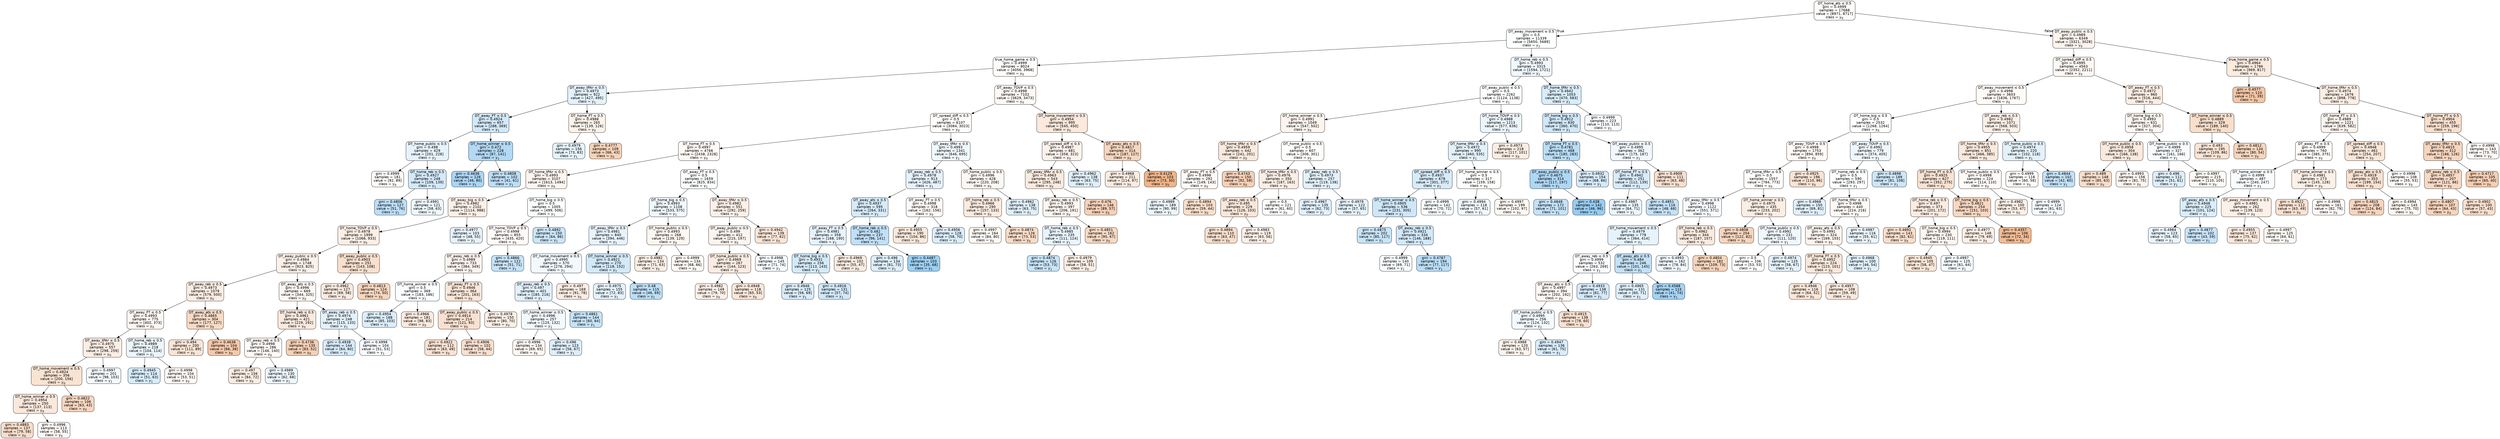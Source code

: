 digraph Tree {
node [shape=box, style="filled, rounded", color="black", fontname=helvetica] ;
edge [fontname=helvetica] ;
0 [label=<DT_home_ats &le; 0.5<br/>gini = 0.4999<br/>samples = 17688<br/>value = [8971, 8717]<br/>class = y<SUB>0</SUB>>, fillcolor="#e5813907"] ;
1 [label=<DT_away_movement &le; 0.5<br/>gini = 0.5<br/>samples = 11339<br/>value = [5650, 5689]<br/>class = y<SUB>1</SUB>>, fillcolor="#399de502"] ;
0 -> 1 [labeldistance=2.5, labelangle=45, headlabel="True"] ;
2 [label=<true_home_game &le; 0.5<br/>gini = 0.4999<br/>samples = 8024<br/>value = [4056, 3968]<br/>class = y<SUB>0</SUB>>, fillcolor="#e5813906"] ;
1 -> 2 ;
3 [label=<DT_away_tPAr &le; 0.5<br/>gini = 0.4973<br/>samples = 922<br/>value = [427, 495]<br/>class = y<SUB>1</SUB>>, fillcolor="#399de523"] ;
2 -> 3 ;
4 [label=<DT_away_FT &le; 0.5<br/>gini = 0.4924<br/>samples = 657<br/>value = [288, 369]<br/>class = y<SUB>1</SUB>>, fillcolor="#399de538"] ;
3 -> 4 ;
5 [label=<DT_home_public &le; 0.5<br/>gini = 0.498<br/>samples = 429<br/>value = [201, 228]<br/>class = y<SUB>1</SUB>>, fillcolor="#399de51e"] ;
4 -> 5 ;
6 [label=<gini = 0.4999<br/>samples = 181<br/>value = [92, 89]<br/>class = y<SUB>0</SUB>>, fillcolor="#e5813908"] ;
5 -> 6 ;
7 [label=<DT_home_reb &le; 0.5<br/>gini = 0.4927<br/>samples = 248<br/>value = [109, 139]<br/>class = y<SUB>1</SUB>>, fillcolor="#399de537"] ;
5 -> 7 ;
8 [label=<gini = 0.4806<br/>samples = 127<br/>value = [51, 76]<br/>class = y<SUB>1</SUB>>, fillcolor="#399de554"] ;
7 -> 8 ;
9 [label=<gini = 0.4991<br/>samples = 121<br/>value = [58, 63]<br/>class = y<SUB>1</SUB>>, fillcolor="#399de514"] ;
7 -> 9 ;
10 [label=<DT_home_winner &le; 0.5<br/>gini = 0.472<br/>samples = 228<br/>value = [87, 141]<br/>class = y<SUB>1</SUB>>, fillcolor="#399de562"] ;
4 -> 10 ;
11 [label=<gini = 0.4636<br/>samples = 126<br/>value = [46, 80]<br/>class = y<SUB>1</SUB>>, fillcolor="#399de56c"] ;
10 -> 11 ;
12 [label=<gini = 0.4808<br/>samples = 102<br/>value = [41, 61]<br/>class = y<SUB>1</SUB>>, fillcolor="#399de554"] ;
10 -> 12 ;
13 [label=<DT_home_FT &le; 0.5<br/>gini = 0.4988<br/>samples = 265<br/>value = [139, 126]<br/>class = y<SUB>0</SUB>>, fillcolor="#e5813918"] ;
3 -> 13 ;
14 [label=<gini = 0.4979<br/>samples = 156<br/>value = [73, 83]<br/>class = y<SUB>1</SUB>>, fillcolor="#399de51f"] ;
13 -> 14 ;
15 [label=<gini = 0.4777<br/>samples = 109<br/>value = [66, 43]<br/>class = y<SUB>0</SUB>>, fillcolor="#e5813959"] ;
13 -> 15 ;
16 [label=<DT_away_TOVP &le; 0.5<br/>gini = 0.4998<br/>samples = 7102<br/>value = [3629, 3473]<br/>class = y<SUB>0</SUB>>, fillcolor="#e581390b"] ;
2 -> 16 ;
17 [label=<DT_spread_diff &le; 0.5<br/>gini = 0.5<br/>samples = 6107<br/>value = [3084, 3023]<br/>class = y<SUB>0</SUB>>, fillcolor="#e5813905"] ;
16 -> 17 ;
18 [label=<DT_home_FT &le; 0.5<br/>gini = 0.4997<br/>samples = 4766<br/>value = [2438, 2328]<br/>class = y<SUB>0</SUB>>, fillcolor="#e581390c"] ;
17 -> 18 ;
19 [label=<DT_home_tPAr &le; 0.5<br/>gini = 0.4993<br/>samples = 3107<br/>value = [1613, 1494]<br/>class = y<SUB>0</SUB>>, fillcolor="#e5813913"] ;
18 -> 19 ;
20 [label=<DT_away_big &le; 0.5<br/>gini = 0.4982<br/>samples = 2102<br/>value = [1114, 988]<br/>class = y<SUB>0</SUB>>, fillcolor="#e581391d"] ;
19 -> 20 ;
21 [label=<DT_home_TOVP &le; 0.5<br/>gini = 0.4978<br/>samples = 1999<br/>value = [1066, 933]<br/>class = y<SUB>0</SUB>>, fillcolor="#e5813920"] ;
20 -> 21 ;
22 [label=<DT_away_public &le; 0.5<br/>gini = 0.4984<br/>samples = 1748<br/>value = [923, 825]<br/>class = y<SUB>0</SUB>>, fillcolor="#e581391b"] ;
21 -> 22 ;
23 [label=<DT_away_reb &le; 0.5<br/>gini = 0.4973<br/>samples = 1079<br/>value = [579, 500]<br/>class = y<SUB>0</SUB>>, fillcolor="#e5813923"] ;
22 -> 23 ;
24 [label=<DT_away_FT &le; 0.5<br/>gini = 0.4993<br/>samples = 775<br/>value = [402, 373]<br/>class = y<SUB>0</SUB>>, fillcolor="#e5813912"] ;
23 -> 24 ;
25 [label=<DT_away_tPAr &le; 0.5<br/>gini = 0.4975<br/>samples = 557<br/>value = [298, 259]<br/>class = y<SUB>0</SUB>>, fillcolor="#e5813921"] ;
24 -> 25 ;
26 [label=<DT_home_movement &le; 0.5<br/>gini = 0.4924<br/>samples = 356<br/>value = [200, 156]<br/>class = y<SUB>0</SUB>>, fillcolor="#e5813938"] ;
25 -> 26 ;
27 [label=<DT_home_winner &le; 0.5<br/>gini = 0.4954<br/>samples = 250<br/>value = [137, 113]<br/>class = y<SUB>0</SUB>>, fillcolor="#e581392d"] ;
26 -> 27 ;
28 [label=<gini = 0.4883<br/>samples = 137<br/>value = [79, 58]<br/>class = y<SUB>0</SUB>>, fillcolor="#e5813944"] ;
27 -> 28 ;
29 [label=<gini = 0.4996<br/>samples = 113<br/>value = [58, 55]<br/>class = y<SUB>0</SUB>>, fillcolor="#e581390d"] ;
27 -> 29 ;
30 [label=<gini = 0.4822<br/>samples = 106<br/>value = [63, 43]<br/>class = y<SUB>0</SUB>>, fillcolor="#e5813951"] ;
26 -> 30 ;
31 [label=<gini = 0.4997<br/>samples = 201<br/>value = [98, 103]<br/>class = y<SUB>1</SUB>>, fillcolor="#399de50c"] ;
25 -> 31 ;
32 [label=<DT_home_reb &le; 0.5<br/>gini = 0.4989<br/>samples = 218<br/>value = [104, 114]<br/>class = y<SUB>1</SUB>>, fillcolor="#399de516"] ;
24 -> 32 ;
33 [label=<gini = 0.4945<br/>samples = 114<br/>value = [51, 63]<br/>class = y<SUB>1</SUB>>, fillcolor="#399de531"] ;
32 -> 33 ;
34 [label=<gini = 0.4998<br/>samples = 104<br/>value = [53, 51]<br/>class = y<SUB>0</SUB>>, fillcolor="#e581390a"] ;
32 -> 34 ;
35 [label=<DT_away_ats &le; 0.5<br/>gini = 0.4865<br/>samples = 304<br/>value = [177, 127]<br/>class = y<SUB>0</SUB>>, fillcolor="#e5813948"] ;
23 -> 35 ;
36 [label=<gini = 0.494<br/>samples = 200<br/>value = [111, 89]<br/>class = y<SUB>0</SUB>>, fillcolor="#e5813933"] ;
35 -> 36 ;
37 [label=<gini = 0.4638<br/>samples = 104<br/>value = [66, 38]<br/>class = y<SUB>0</SUB>>, fillcolor="#e581396c"] ;
35 -> 37 ;
38 [label=<DT_away_ats &le; 0.5<br/>gini = 0.4996<br/>samples = 669<br/>value = [344, 325]<br/>class = y<SUB>0</SUB>>, fillcolor="#e581390e"] ;
22 -> 38 ;
39 [label=<DT_home_reb &le; 0.5<br/>gini = 0.4961<br/>samples = 421<br/>value = [229, 192]<br/>class = y<SUB>0</SUB>>, fillcolor="#e5813929"] ;
38 -> 39 ;
40 [label=<DT_away_reb &le; 0.5<br/>gini = 0.4998<br/>samples = 286<br/>value = [146, 140]<br/>class = y<SUB>0</SUB>>, fillcolor="#e581390a"] ;
39 -> 40 ;
41 [label=<gini = 0.497<br/>samples = 156<br/>value = [84, 72]<br/>class = y<SUB>0</SUB>>, fillcolor="#e5813924"] ;
40 -> 41 ;
42 [label=<gini = 0.4989<br/>samples = 130<br/>value = [62, 68]<br/>class = y<SUB>1</SUB>>, fillcolor="#399de517"] ;
40 -> 42 ;
43 [label=<gini = 0.4736<br/>samples = 135<br/>value = [83, 52]<br/>class = y<SUB>0</SUB>>, fillcolor="#e581395f"] ;
39 -> 43 ;
44 [label=<DT_away_reb &le; 0.5<br/>gini = 0.4974<br/>samples = 248<br/>value = [115, 133]<br/>class = y<SUB>1</SUB>>, fillcolor="#399de523"] ;
38 -> 44 ;
45 [label=<gini = 0.4938<br/>samples = 144<br/>value = [64, 80]<br/>class = y<SUB>1</SUB>>, fillcolor="#399de533"] ;
44 -> 45 ;
46 [label=<gini = 0.4998<br/>samples = 104<br/>value = [51, 53]<br/>class = y<SUB>1</SUB>>, fillcolor="#399de50a"] ;
44 -> 46 ;
47 [label=<DT_away_public &le; 0.5<br/>gini = 0.4903<br/>samples = 251<br/>value = [143, 108]<br/>class = y<SUB>0</SUB>>, fillcolor="#e581393e"] ;
21 -> 47 ;
48 [label=<gini = 0.4962<br/>samples = 127<br/>value = [69, 58]<br/>class = y<SUB>0</SUB>>, fillcolor="#e5813929"] ;
47 -> 48 ;
49 [label=<gini = 0.4813<br/>samples = 124<br/>value = [74, 50]<br/>class = y<SUB>0</SUB>>, fillcolor="#e5813953"] ;
47 -> 49 ;
50 [label=<gini = 0.4977<br/>samples = 103<br/>value = [48, 55]<br/>class = y<SUB>1</SUB>>, fillcolor="#399de520"] ;
20 -> 50 ;
51 [label=<DT_home_big &le; 0.5<br/>gini = 0.5<br/>samples = 1005<br/>value = [499, 506]<br/>class = y<SUB>1</SUB>>, fillcolor="#399de504"] ;
19 -> 51 ;
52 [label=<DT_home_TOVP &le; 0.5<br/>gini = 0.4998<br/>samples = 855<br/>value = [435, 420]<br/>class = y<SUB>0</SUB>>, fillcolor="#e5813909"] ;
51 -> 52 ;
53 [label=<DT_away_reb &le; 0.5<br/>gini = 0.4989<br/>samples = 733<br/>value = [384, 349]<br/>class = y<SUB>0</SUB>>, fillcolor="#e5813917"] ;
52 -> 53 ;
54 [label=<DT_home_winner &le; 0.5<br/>gini = 0.5<br/>samples = 369<br/>value = [183, 186]<br/>class = y<SUB>1</SUB>>, fillcolor="#399de504"] ;
53 -> 54 ;
55 [label=<gini = 0.4954<br/>samples = 188<br/>value = [85, 103]<br/>class = y<SUB>1</SUB>>, fillcolor="#399de52d"] ;
54 -> 55 ;
56 [label=<gini = 0.4966<br/>samples = 181<br/>value = [98, 83]<br/>class = y<SUB>0</SUB>>, fillcolor="#e5813927"] ;
54 -> 56 ;
57 [label=<DT_away_FT &le; 0.5<br/>gini = 0.4946<br/>samples = 364<br/>value = [201, 163]<br/>class = y<SUB>0</SUB>>, fillcolor="#e5813930"] ;
53 -> 57 ;
58 [label=<DT_away_public &le; 0.5<br/>gini = 0.4914<br/>samples = 214<br/>value = [121, 93]<br/>class = y<SUB>0</SUB>>, fillcolor="#e581393b"] ;
57 -> 58 ;
59 [label=<gini = 0.4922<br/>samples = 112<br/>value = [63, 49]<br/>class = y<SUB>0</SUB>>, fillcolor="#e5813939"] ;
58 -> 59 ;
60 [label=<gini = 0.4906<br/>samples = 102<br/>value = [58, 44]<br/>class = y<SUB>0</SUB>>, fillcolor="#e581393e"] ;
58 -> 60 ;
61 [label=<gini = 0.4978<br/>samples = 150<br/>value = [80, 70]<br/>class = y<SUB>0</SUB>>, fillcolor="#e5813920"] ;
57 -> 61 ;
62 [label=<gini = 0.4866<br/>samples = 122<br/>value = [51, 71]<br/>class = y<SUB>1</SUB>>, fillcolor="#399de548"] ;
52 -> 62 ;
63 [label=<gini = 0.4892<br/>samples = 150<br/>value = [64, 86]<br/>class = y<SUB>1</SUB>>, fillcolor="#399de541"] ;
51 -> 63 ;
64 [label=<DT_away_FT &le; 0.5<br/>gini = 0.5<br/>samples = 1659<br/>value = [825, 834]<br/>class = y<SUB>1</SUB>>, fillcolor="#399de503"] ;
18 -> 64 ;
65 [label=<DT_home_big &le; 0.5<br/>gini = 0.4993<br/>samples = 1108<br/>value = [533, 575]<br/>class = y<SUB>1</SUB>>, fillcolor="#399de513"] ;
64 -> 65 ;
66 [label=<DT_away_tPAr &le; 0.5<br/>gini = 0.4981<br/>samples = 840<br/>value = [394, 446]<br/>class = y<SUB>1</SUB>>, fillcolor="#399de51e"] ;
65 -> 66 ;
67 [label=<DT_home_movement &le; 0.5<br/>gini = 0.4995<br/>samples = 570<br/>value = [276, 294]<br/>class = y<SUB>1</SUB>>, fillcolor="#399de510"] ;
66 -> 67 ;
68 [label=<DT_away_reb &le; 0.5<br/>gini = 0.497<br/>samples = 401<br/>value = [185, 216]<br/>class = y<SUB>1</SUB>>, fillcolor="#399de525"] ;
67 -> 68 ;
69 [label=<DT_home_winner &le; 0.5<br/>gini = 0.4996<br/>samples = 257<br/>value = [125, 132]<br/>class = y<SUB>1</SUB>>, fillcolor="#399de50e"] ;
68 -> 69 ;
70 [label=<gini = 0.4996<br/>samples = 134<br/>value = [69, 65]<br/>class = y<SUB>0</SUB>>, fillcolor="#e581390f"] ;
69 -> 70 ;
71 [label=<gini = 0.496<br/>samples = 123<br/>value = [56, 67]<br/>class = y<SUB>1</SUB>>, fillcolor="#399de52a"] ;
69 -> 71 ;
72 [label=<gini = 0.4861<br/>samples = 144<br/>value = [60, 84]<br/>class = y<SUB>1</SUB>>, fillcolor="#399de549"] ;
68 -> 72 ;
73 [label=<gini = 0.497<br/>samples = 169<br/>value = [91, 78]<br/>class = y<SUB>0</SUB>>, fillcolor="#e5813924"] ;
67 -> 73 ;
74 [label=<DT_home_winner &le; 0.5<br/>gini = 0.4921<br/>samples = 270<br/>value = [118, 152]<br/>class = y<SUB>1</SUB>>, fillcolor="#399de539"] ;
66 -> 74 ;
75 [label=<gini = 0.4975<br/>samples = 155<br/>value = [72, 83]<br/>class = y<SUB>1</SUB>>, fillcolor="#399de522"] ;
74 -> 75 ;
76 [label=<gini = 0.48<br/>samples = 115<br/>value = [46, 69]<br/>class = y<SUB>1</SUB>>, fillcolor="#399de555"] ;
74 -> 76 ;
77 [label=<DT_home_public &le; 0.5<br/>gini = 0.4993<br/>samples = 268<br/>value = [139, 129]<br/>class = y<SUB>0</SUB>>, fillcolor="#e5813912"] ;
65 -> 77 ;
78 [label=<gini = 0.4982<br/>samples = 134<br/>value = [71, 63]<br/>class = y<SUB>0</SUB>>, fillcolor="#e581391d"] ;
77 -> 78 ;
79 [label=<gini = 0.4999<br/>samples = 134<br/>value = [68, 66]<br/>class = y<SUB>0</SUB>>, fillcolor="#e5813908"] ;
77 -> 79 ;
80 [label=<DT_away_tPAr &le; 0.5<br/>gini = 0.4982<br/>samples = 551<br/>value = [292, 259]<br/>class = y<SUB>0</SUB>>, fillcolor="#e581391d"] ;
64 -> 80 ;
81 [label=<DT_away_public &le; 0.5<br/>gini = 0.499<br/>samples = 412<br/>value = [215, 197]<br/>class = y<SUB>0</SUB>>, fillcolor="#e5813915"] ;
80 -> 81 ;
82 [label=<DT_home_public &le; 0.5<br/>gini = 0.4969<br/>samples = 267<br/>value = [144, 123]<br/>class = y<SUB>0</SUB>>, fillcolor="#e5813925"] ;
81 -> 82 ;
83 [label=<gini = 0.4982<br/>samples = 149<br/>value = [79, 70]<br/>class = y<SUB>0</SUB>>, fillcolor="#e581391d"] ;
82 -> 83 ;
84 [label=<gini = 0.4948<br/>samples = 118<br/>value = [65, 53]<br/>class = y<SUB>0</SUB>>, fillcolor="#e581392f"] ;
82 -> 84 ;
85 [label=<gini = 0.4998<br/>samples = 145<br/>value = [71, 74]<br/>class = y<SUB>1</SUB>>, fillcolor="#399de50a"] ;
81 -> 85 ;
86 [label=<gini = 0.4942<br/>samples = 139<br/>value = [77, 62]<br/>class = y<SUB>0</SUB>>, fillcolor="#e5813932"] ;
80 -> 86 ;
87 [label=<DT_away_tPAr &le; 0.5<br/>gini = 0.4993<br/>samples = 1341<br/>value = [646, 695]<br/>class = y<SUB>1</SUB>>, fillcolor="#399de512"] ;
17 -> 87 ;
88 [label=<DT_away_reb &le; 0.5<br/>gini = 0.4978<br/>samples = 913<br/>value = [426, 487]<br/>class = y<SUB>1</SUB>>, fillcolor="#399de520"] ;
87 -> 88 ;
89 [label=<DT_away_ats &le; 0.5<br/>gini = 0.4937<br/>samples = 595<br/>value = [264, 331]<br/>class = y<SUB>1</SUB>>, fillcolor="#399de534"] ;
88 -> 89 ;
90 [label=<DT_away_FT &le; 0.5<br/>gini = 0.4981<br/>samples = 358<br/>value = [168, 190]<br/>class = y<SUB>1</SUB>>, fillcolor="#399de51e"] ;
89 -> 90 ;
91 [label=<DT_home_big &le; 0.5<br/>gini = 0.4931<br/>samples = 256<br/>value = [113, 143]<br/>class = y<SUB>1</SUB>>, fillcolor="#399de535"] ;
90 -> 91 ;
92 [label=<gini = 0.4946<br/>samples = 125<br/>value = [56, 69]<br/>class = y<SUB>1</SUB>>, fillcolor="#399de530"] ;
91 -> 92 ;
93 [label=<gini = 0.4916<br/>samples = 131<br/>value = [57, 74]<br/>class = y<SUB>1</SUB>>, fillcolor="#399de53b"] ;
91 -> 93 ;
94 [label=<gini = 0.4969<br/>samples = 102<br/>value = [55, 47]<br/>class = y<SUB>0</SUB>>, fillcolor="#e5813925"] ;
90 -> 94 ;
95 [label=<DT_home_reb &le; 0.5<br/>gini = 0.482<br/>samples = 237<br/>value = [96, 141]<br/>class = y<SUB>1</SUB>>, fillcolor="#399de551"] ;
89 -> 95 ;
96 [label=<gini = 0.496<br/>samples = 134<br/>value = [61, 73]<br/>class = y<SUB>1</SUB>>, fillcolor="#399de52a"] ;
95 -> 96 ;
97 [label=<gini = 0.4487<br/>samples = 103<br/>value = [35, 68]<br/>class = y<SUB>1</SUB>>, fillcolor="#399de57c"] ;
95 -> 97 ;
98 [label=<DT_away_FT &le; 0.5<br/>gini = 0.4998<br/>samples = 318<br/>value = [162, 156]<br/>class = y<SUB>0</SUB>>, fillcolor="#e5813909"] ;
88 -> 98 ;
99 [label=<gini = 0.4955<br/>samples = 190<br/>value = [104, 86]<br/>class = y<SUB>0</SUB>>, fillcolor="#e581392c"] ;
98 -> 99 ;
100 [label=<gini = 0.4956<br/>samples = 128<br/>value = [58, 70]<br/>class = y<SUB>1</SUB>>, fillcolor="#399de52c"] ;
98 -> 100 ;
101 [label=<DT_home_public &le; 0.5<br/>gini = 0.4996<br/>samples = 428<br/>value = [220, 208]<br/>class = y<SUB>0</SUB>>, fillcolor="#e581390e"] ;
87 -> 101 ;
102 [label=<DT_home_reb &le; 0.5<br/>gini = 0.4966<br/>samples = 290<br/>value = [157, 133]<br/>class = y<SUB>0</SUB>>, fillcolor="#e5813927"] ;
101 -> 102 ;
103 [label=<gini = 0.4997<br/>samples = 164<br/>value = [84, 80]<br/>class = y<SUB>0</SUB>>, fillcolor="#e581390c"] ;
102 -> 103 ;
104 [label=<gini = 0.4874<br/>samples = 126<br/>value = [73, 53]<br/>class = y<SUB>0</SUB>>, fillcolor="#e5813946"] ;
102 -> 104 ;
105 [label=<gini = 0.4962<br/>samples = 138<br/>value = [63, 75]<br/>class = y<SUB>1</SUB>>, fillcolor="#399de529"] ;
101 -> 105 ;
106 [label=<DT_home_movement &le; 0.5<br/>gini = 0.4954<br/>samples = 995<br/>value = [545, 450]<br/>class = y<SUB>0</SUB>>, fillcolor="#e581392c"] ;
16 -> 106 ;
107 [label=<DT_spread_diff &le; 0.5<br/>gini = 0.4987<br/>samples = 681<br/>value = [358, 323]<br/>class = y<SUB>0</SUB>>, fillcolor="#e5813919"] ;
106 -> 107 ;
108 [label=<DT_away_tPAr &le; 0.5<br/>gini = 0.4963<br/>samples = 543<br/>value = [295, 248]<br/>class = y<SUB>0</SUB>>, fillcolor="#e5813929"] ;
107 -> 108 ;
109 [label=<DT_away_reb &le; 0.5<br/>gini = 0.4993<br/>samples = 397<br/>value = [206, 191]<br/>class = y<SUB>0</SUB>>, fillcolor="#e5813913"] ;
108 -> 109 ;
110 [label=<DT_home_reb &le; 0.5<br/>gini = 0.4985<br/>samples = 235<br/>value = [111, 124]<br/>class = y<SUB>1</SUB>>, fillcolor="#399de51b"] ;
109 -> 110 ;
111 [label=<gini = 0.4874<br/>samples = 126<br/>value = [53, 73]<br/>class = y<SUB>1</SUB>>, fillcolor="#399de546"] ;
110 -> 111 ;
112 [label=<gini = 0.4979<br/>samples = 109<br/>value = [58, 51]<br/>class = y<SUB>0</SUB>>, fillcolor="#e581391f"] ;
110 -> 112 ;
113 [label=<gini = 0.4851<br/>samples = 162<br/>value = [95, 67]<br/>class = y<SUB>0</SUB>>, fillcolor="#e581394b"] ;
109 -> 113 ;
114 [label=<gini = 0.476<br/>samples = 146<br/>value = [89, 57]<br/>class = y<SUB>0</SUB>>, fillcolor="#e581395c"] ;
108 -> 114 ;
115 [label=<gini = 0.4962<br/>samples = 138<br/>value = [63, 75]<br/>class = y<SUB>1</SUB>>, fillcolor="#399de529"] ;
107 -> 115 ;
116 [label=<DT_away_ats &le; 0.5<br/>gini = 0.4817<br/>samples = 314<br/>value = [187, 127]<br/>class = y<SUB>0</SUB>>, fillcolor="#e5813952"] ;
106 -> 116 ;
117 [label=<gini = 0.4968<br/>samples = 211<br/>value = [114, 97]<br/>class = y<SUB>0</SUB>>, fillcolor="#e5813926"] ;
116 -> 117 ;
118 [label=<gini = 0.4129<br/>samples = 103<br/>value = [73, 30]<br/>class = y<SUB>0</SUB>>, fillcolor="#e5813996"] ;
116 -> 118 ;
119 [label=<DT_home_reb &le; 0.5<br/>gini = 0.4993<br/>samples = 3315<br/>value = [1594, 1721]<br/>class = y<SUB>1</SUB>>, fillcolor="#399de513"] ;
1 -> 119 ;
120 [label=<DT_away_public &le; 0.5<br/>gini = 0.5<br/>samples = 2262<br/>value = [1124, 1138]<br/>class = y<SUB>1</SUB>>, fillcolor="#399de503"] ;
119 -> 120 ;
121 [label=<DT_home_winner &le; 0.5<br/>gini = 0.4991<br/>samples = 1049<br/>value = [547, 502]<br/>class = y<SUB>0</SUB>>, fillcolor="#e5813915"] ;
120 -> 121 ;
122 [label=<DT_home_tPAr &le; 0.5<br/>gini = 0.4959<br/>samples = 442<br/>value = [241, 201]<br/>class = y<SUB>0</SUB>>, fillcolor="#e581392a"] ;
121 -> 122 ;
123 [label=<DT_away_FT &le; 0.5<br/>gini = 0.4998<br/>samples = 292<br/>value = [149, 143]<br/>class = y<SUB>0</SUB>>, fillcolor="#e581390a"] ;
122 -> 123 ;
124 [label=<gini = 0.4989<br/>samples = 189<br/>value = [90, 99]<br/>class = y<SUB>1</SUB>>, fillcolor="#399de517"] ;
123 -> 124 ;
125 [label=<gini = 0.4894<br/>samples = 103<br/>value = [59, 44]<br/>class = y<SUB>0</SUB>>, fillcolor="#e5813941"] ;
123 -> 125 ;
126 [label=<gini = 0.4743<br/>samples = 150<br/>value = [92, 58]<br/>class = y<SUB>0</SUB>>, fillcolor="#e581395e"] ;
122 -> 126 ;
127 [label=<DT_home_public &le; 0.5<br/>gini = 0.5<br/>samples = 607<br/>value = [306, 301]<br/>class = y<SUB>0</SUB>>, fillcolor="#e5813904"] ;
121 -> 127 ;
128 [label=<DT_home_tPAr &le; 0.5<br/>gini = 0.4976<br/>samples = 350<br/>value = [187, 163]<br/>class = y<SUB>0</SUB>>, fillcolor="#e5813921"] ;
127 -> 128 ;
129 [label=<DT_away_reb &le; 0.5<br/>gini = 0.495<br/>samples = 229<br/>value = [126, 103]<br/>class = y<SUB>0</SUB>>, fillcolor="#e581392f"] ;
128 -> 129 ;
130 [label=<gini = 0.4894<br/>samples = 110<br/>value = [63, 47]<br/>class = y<SUB>0</SUB>>, fillcolor="#e5813941"] ;
129 -> 130 ;
131 [label=<gini = 0.4983<br/>samples = 119<br/>value = [63, 56]<br/>class = y<SUB>0</SUB>>, fillcolor="#e581391c"] ;
129 -> 131 ;
132 [label=<gini = 0.5<br/>samples = 121<br/>value = [61, 60]<br/>class = y<SUB>0</SUB>>, fillcolor="#e5813904"] ;
128 -> 132 ;
133 [label=<DT_away_reb &le; 0.5<br/>gini = 0.4973<br/>samples = 257<br/>value = [119, 138]<br/>class = y<SUB>1</SUB>>, fillcolor="#399de523"] ;
127 -> 133 ;
134 [label=<gini = 0.4967<br/>samples = 135<br/>value = [62, 73]<br/>class = y<SUB>1</SUB>>, fillcolor="#399de526"] ;
133 -> 134 ;
135 [label=<gini = 0.4979<br/>samples = 122<br/>value = [57, 65]<br/>class = y<SUB>1</SUB>>, fillcolor="#399de51f"] ;
133 -> 135 ;
136 [label=<DT_home_TOVP &le; 0.5<br/>gini = 0.4988<br/>samples = 1213<br/>value = [577, 636]<br/>class = y<SUB>1</SUB>>, fillcolor="#399de518"] ;
120 -> 136 ;
137 [label=<DT_home_tPAr &le; 0.5<br/>gini = 0.4972<br/>samples = 995<br/>value = [460, 535]<br/>class = y<SUB>1</SUB>>, fillcolor="#399de524"] ;
136 -> 137 ;
138 [label=<DT_spread_diff &le; 0.5<br/>gini = 0.4937<br/>samples = 678<br/>value = [301, 377]<br/>class = y<SUB>1</SUB>>, fillcolor="#399de533"] ;
137 -> 138 ;
139 [label=<DT_home_winner &le; 0.5<br/>gini = 0.4905<br/>samples = 536<br/>value = [231, 305]<br/>class = y<SUB>1</SUB>>, fillcolor="#399de53e"] ;
138 -> 139 ;
140 [label=<gini = 0.4875<br/>samples = 202<br/>value = [85, 117]<br/>class = y<SUB>1</SUB>>, fillcolor="#399de546"] ;
139 -> 140 ;
141 [label=<DT_away_reb &le; 0.5<br/>gini = 0.4921<br/>samples = 334<br/>value = [146, 188]<br/>class = y<SUB>1</SUB>>, fillcolor="#399de539"] ;
139 -> 141 ;
142 [label=<gini = 0.4999<br/>samples = 140<br/>value = [69, 71]<br/>class = y<SUB>1</SUB>>, fillcolor="#399de507"] ;
141 -> 142 ;
143 [label=<gini = 0.4787<br/>samples = 194<br/>value = [77, 117]<br/>class = y<SUB>1</SUB>>, fillcolor="#399de557"] ;
141 -> 143 ;
144 [label=<gini = 0.4999<br/>samples = 142<br/>value = [70, 72]<br/>class = y<SUB>1</SUB>>, fillcolor="#399de507"] ;
138 -> 144 ;
145 [label=<DT_home_winner &le; 0.5<br/>gini = 0.5<br/>samples = 317<br/>value = [159, 158]<br/>class = y<SUB>0</SUB>>, fillcolor="#e5813902"] ;
137 -> 145 ;
146 [label=<gini = 0.4994<br/>samples = 118<br/>value = [57, 61]<br/>class = y<SUB>1</SUB>>, fillcolor="#399de511"] ;
145 -> 146 ;
147 [label=<gini = 0.4997<br/>samples = 199<br/>value = [102, 97]<br/>class = y<SUB>0</SUB>>, fillcolor="#e581390c"] ;
145 -> 147 ;
148 [label=<gini = 0.4973<br/>samples = 218<br/>value = [117, 101]<br/>class = y<SUB>0</SUB>>, fillcolor="#e5813923"] ;
136 -> 148 ;
149 [label=<DT_home_tPAr &le; 0.5<br/>gini = 0.4942<br/>samples = 1053<br/>value = [470, 583]<br/>class = y<SUB>1</SUB>>, fillcolor="#399de531"] ;
119 -> 149 ;
150 [label=<DT_home_big &le; 0.5<br/>gini = 0.4912<br/>samples = 830<br/>value = [360, 470]<br/>class = y<SUB>1</SUB>>, fillcolor="#399de53c"] ;
149 -> 150 ;
151 [label=<DT_home_FT &le; 0.5<br/>gini = 0.4781<br/>samples = 468<br/>value = [185, 283]<br/>class = y<SUB>1</SUB>>, fillcolor="#399de558"] ;
150 -> 151 ;
152 [label=<DT_away_public &le; 0.5<br/>gini = 0.4675<br/>samples = 314<br/>value = [117, 197]<br/>class = y<SUB>1</SUB>>, fillcolor="#399de568"] ;
151 -> 152 ;
153 [label=<gini = 0.4848<br/>samples = 172<br/>value = [71, 101]<br/>class = y<SUB>1</SUB>>, fillcolor="#399de54c"] ;
152 -> 153 ;
154 [label=<gini = 0.438<br/>samples = 142<br/>value = [46, 96]<br/>class = y<SUB>1</SUB>>, fillcolor="#399de585"] ;
152 -> 154 ;
155 [label=<gini = 0.4932<br/>samples = 154<br/>value = [68, 86]<br/>class = y<SUB>1</SUB>>, fillcolor="#399de535"] ;
151 -> 155 ;
156 [label=<DT_away_public &le; 0.5<br/>gini = 0.4995<br/>samples = 362<br/>value = [175, 187]<br/>class = y<SUB>1</SUB>>, fillcolor="#399de510"] ;
150 -> 156 ;
157 [label=<DT_home_FT &le; 0.5<br/>gini = 0.4942<br/>samples = 251<br/>value = [112, 139]<br/>class = y<SUB>1</SUB>>, fillcolor="#399de532"] ;
156 -> 157 ;
158 [label=<gini = 0.4987<br/>samples = 135<br/>value = [64, 71]<br/>class = y<SUB>1</SUB>>, fillcolor="#399de519"] ;
157 -> 158 ;
159 [label=<gini = 0.4851<br/>samples = 116<br/>value = [48, 68]<br/>class = y<SUB>1</SUB>>, fillcolor="#399de54b"] ;
157 -> 159 ;
160 [label=<gini = 0.4909<br/>samples = 111<br/>value = [63, 48]<br/>class = y<SUB>0</SUB>>, fillcolor="#e581393d"] ;
156 -> 160 ;
161 [label=<gini = 0.4999<br/>samples = 223<br/>value = [110, 113]<br/>class = y<SUB>1</SUB>>, fillcolor="#399de507"] ;
149 -> 161 ;
162 [label=<DT_away_public &le; 0.5<br/>gini = 0.4989<br/>samples = 6349<br/>value = [3321, 3028]<br/>class = y<SUB>0</SUB>>, fillcolor="#e5813916"] ;
0 -> 162 [labeldistance=2.5, labelangle=-45, headlabel="False"] ;
163 [label=<DT_spread_diff &le; 0.5<br/>gini = 0.4995<br/>samples = 4563<br/>value = [2352, 2211]<br/>class = y<SUB>0</SUB>>, fillcolor="#e581390f"] ;
162 -> 163 ;
164 [label=<DT_away_movement &le; 0.5<br/>gini = 0.4998<br/>samples = 3603<br/>value = [1836, 1767]<br/>class = y<SUB>0</SUB>>, fillcolor="#e581390a"] ;
163 -> 164 ;
165 [label=<DT_home_big &le; 0.5<br/>gini = 0.5<br/>samples = 2532<br/>value = [1268, 1264]<br/>class = y<SUB>0</SUB>>, fillcolor="#e5813901"] ;
164 -> 165 ;
166 [label=<DT_away_TOVP &le; 0.5<br/>gini = 0.4998<br/>samples = 1753<br/>value = [894, 859]<br/>class = y<SUB>0</SUB>>, fillcolor="#e581390a"] ;
165 -> 166 ;
167 [label=<DT_home_tPAr &le; 0.5<br/>gini = 0.5<br/>samples = 1557<br/>value = [784, 773]<br/>class = y<SUB>0</SUB>>, fillcolor="#e5813904"] ;
166 -> 167 ;
168 [label=<DT_away_tPAr &le; 0.5<br/>gini = 0.4998<br/>samples = 1122<br/>value = [551, 571]<br/>class = y<SUB>1</SUB>>, fillcolor="#399de509"] ;
167 -> 168 ;
169 [label=<DT_home_movement &le; 0.5<br/>gini = 0.4979<br/>samples = 778<br/>value = [364, 414]<br/>class = y<SUB>1</SUB>>, fillcolor="#399de51f"] ;
168 -> 169 ;
170 [label=<DT_away_reb &le; 0.5<br/>gini = 0.4999<br/>samples = 532<br/>value = [263, 269]<br/>class = y<SUB>1</SUB>>, fillcolor="#399de506"] ;
169 -> 170 ;
171 [label=<DT_away_ats &le; 0.5<br/>gini = 0.4997<br/>samples = 394<br/>value = [202, 192]<br/>class = y<SUB>0</SUB>>, fillcolor="#e581390d"] ;
170 -> 171 ;
172 [label=<DT_home_public &le; 0.5<br/>gini = 0.4995<br/>samples = 256<br/>value = [124, 132]<br/>class = y<SUB>1</SUB>>, fillcolor="#399de50f"] ;
171 -> 172 ;
173 [label=<gini = 0.4988<br/>samples = 120<br/>value = [63, 57]<br/>class = y<SUB>0</SUB>>, fillcolor="#e5813918"] ;
172 -> 173 ;
174 [label=<gini = 0.4947<br/>samples = 136<br/>value = [61, 75]<br/>class = y<SUB>1</SUB>>, fillcolor="#399de530"] ;
172 -> 174 ;
175 [label=<gini = 0.4915<br/>samples = 138<br/>value = [78, 60]<br/>class = y<SUB>0</SUB>>, fillcolor="#e581393b"] ;
171 -> 175 ;
176 [label=<gini = 0.4933<br/>samples = 138<br/>value = [61, 77]<br/>class = y<SUB>1</SUB>>, fillcolor="#399de535"] ;
170 -> 176 ;
177 [label=<DT_away_ats &le; 0.5<br/>gini = 0.484<br/>samples = 246<br/>value = [101, 145]<br/>class = y<SUB>1</SUB>>, fillcolor="#399de54d"] ;
169 -> 177 ;
178 [label=<gini = 0.4965<br/>samples = 131<br/>value = [60, 71]<br/>class = y<SUB>1</SUB>>, fillcolor="#399de528"] ;
177 -> 178 ;
179 [label=<gini = 0.4588<br/>samples = 115<br/>value = [41, 74]<br/>class = y<SUB>1</SUB>>, fillcolor="#399de572"] ;
177 -> 179 ;
180 [label=<DT_home_reb &le; 0.5<br/>gini = 0.4962<br/>samples = 344<br/>value = [187, 157]<br/>class = y<SUB>0</SUB>>, fillcolor="#e5813929"] ;
168 -> 180 ;
181 [label=<gini = 0.4993<br/>samples = 162<br/>value = [78, 84]<br/>class = y<SUB>1</SUB>>, fillcolor="#399de512"] ;
180 -> 181 ;
182 [label=<gini = 0.4804<br/>samples = 182<br/>value = [109, 73]<br/>class = y<SUB>0</SUB>>, fillcolor="#e5813954"] ;
180 -> 182 ;
183 [label=<DT_home_winner &le; 0.5<br/>gini = 0.4975<br/>samples = 435<br/>value = [233, 202]<br/>class = y<SUB>0</SUB>>, fillcolor="#e5813922"] ;
167 -> 183 ;
184 [label=<gini = 0.4808<br/>samples = 204<br/>value = [122, 82]<br/>class = y<SUB>0</SUB>>, fillcolor="#e5813954"] ;
183 -> 184 ;
185 [label=<DT_home_public &le; 0.5<br/>gini = 0.4992<br/>samples = 231<br/>value = [111, 120]<br/>class = y<SUB>1</SUB>>, fillcolor="#399de513"] ;
183 -> 185 ;
186 [label=<gini = 0.5<br/>samples = 106<br/>value = [53, 53]<br/>class = y<SUB>0</SUB>>, fillcolor="#e5813900"] ;
185 -> 186 ;
187 [label=<gini = 0.4974<br/>samples = 125<br/>value = [58, 67]<br/>class = y<SUB>1</SUB>>, fillcolor="#399de522"] ;
185 -> 187 ;
188 [label=<gini = 0.4925<br/>samples = 196<br/>value = [110, 86]<br/>class = y<SUB>0</SUB>>, fillcolor="#e5813938"] ;
166 -> 188 ;
189 [label=<DT_away_TOVP &le; 0.5<br/>gini = 0.4992<br/>samples = 779<br/>value = [374, 405]<br/>class = y<SUB>1</SUB>>, fillcolor="#399de514"] ;
165 -> 189 ;
190 [label=<DT_home_reb &le; 0.5<br/>gini = 0.5<br/>samples = 590<br/>value = [293, 297]<br/>class = y<SUB>1</SUB>>, fillcolor="#399de503"] ;
189 -> 190 ;
191 [label=<gini = 0.4968<br/>samples = 150<br/>value = [69, 81]<br/>class = y<SUB>1</SUB>>, fillcolor="#399de526"] ;
190 -> 191 ;
192 [label=<DT_home_tPAr &le; 0.5<br/>gini = 0.4998<br/>samples = 440<br/>value = [224, 216]<br/>class = y<SUB>0</SUB>>, fillcolor="#e5813909"] ;
190 -> 192 ;
193 [label=<DT_away_ats &le; 0.5<br/>gini = 0.4991<br/>samples = 324<br/>value = [169, 155]<br/>class = y<SUB>0</SUB>>, fillcolor="#e5813915"] ;
192 -> 193 ;
194 [label=<DT_home_FT &le; 0.5<br/>gini = 0.4952<br/>samples = 224<br/>value = [123, 101]<br/>class = y<SUB>0</SUB>>, fillcolor="#e581392e"] ;
193 -> 194 ;
195 [label=<gini = 0.4946<br/>samples = 116<br/>value = [64, 52]<br/>class = y<SUB>0</SUB>>, fillcolor="#e5813930"] ;
194 -> 195 ;
196 [label=<gini = 0.4957<br/>samples = 108<br/>value = [59, 49]<br/>class = y<SUB>0</SUB>>, fillcolor="#e581392b"] ;
194 -> 196 ;
197 [label=<gini = 0.4968<br/>samples = 100<br/>value = [46, 54]<br/>class = y<SUB>1</SUB>>, fillcolor="#399de526"] ;
193 -> 197 ;
198 [label=<gini = 0.4987<br/>samples = 116<br/>value = [55, 61]<br/>class = y<SUB>1</SUB>>, fillcolor="#399de519"] ;
192 -> 198 ;
199 [label=<gini = 0.4898<br/>samples = 189<br/>value = [81, 108]<br/>class = y<SUB>1</SUB>>, fillcolor="#399de540"] ;
189 -> 199 ;
200 [label=<DT_away_reb &le; 0.5<br/>gini = 0.4982<br/>samples = 1071<br/>value = [568, 503]<br/>class = y<SUB>0</SUB>>, fillcolor="#e581391d"] ;
164 -> 200 ;
201 [label=<DT_home_tPAr &le; 0.5<br/>gini = 0.4955<br/>samples = 851<br/>value = [466, 385]<br/>class = y<SUB>0</SUB>>, fillcolor="#e581392c"] ;
200 -> 201 ;
202 [label=<DT_home_FT &le; 0.5<br/>gini = 0.4925<br/>samples = 627<br/>value = [352, 275]<br/>class = y<SUB>0</SUB>>, fillcolor="#e5813938"] ;
201 -> 202 ;
203 [label=<DT_home_reb &le; 0.5<br/>gini = 0.497<br/>samples = 373<br/>value = [201, 172]<br/>class = y<SUB>0</SUB>>, fillcolor="#e5813925"] ;
202 -> 203 ;
204 [label=<gini = 0.4892<br/>samples = 143<br/>value = [82, 61]<br/>class = y<SUB>0</SUB>>, fillcolor="#e5813941"] ;
203 -> 204 ;
205 [label=<DT_home_big &le; 0.5<br/>gini = 0.4994<br/>samples = 230<br/>value = [119, 111]<br/>class = y<SUB>0</SUB>>, fillcolor="#e5813911"] ;
203 -> 205 ;
206 [label=<gini = 0.4945<br/>samples = 105<br/>value = [58, 47]<br/>class = y<SUB>0</SUB>>, fillcolor="#e5813930"] ;
205 -> 206 ;
207 [label=<gini = 0.4997<br/>samples = 125<br/>value = [61, 64]<br/>class = y<SUB>1</SUB>>, fillcolor="#399de50c"] ;
205 -> 207 ;
208 [label=<DT_home_big &le; 0.5<br/>gini = 0.4821<br/>samples = 254<br/>value = [151, 103]<br/>class = y<SUB>0</SUB>>, fillcolor="#e5813951"] ;
202 -> 208 ;
209 [label=<gini = 0.4977<br/>samples = 148<br/>value = [79, 69]<br/>class = y<SUB>0</SUB>>, fillcolor="#e5813920"] ;
208 -> 209 ;
210 [label=<gini = 0.4357<br/>samples = 106<br/>value = [72, 34]<br/>class = y<SUB>0</SUB>>, fillcolor="#e5813987"] ;
208 -> 210 ;
211 [label=<DT_home_public &le; 0.5<br/>gini = 0.4998<br/>samples = 224<br/>value = [114, 110]<br/>class = y<SUB>0</SUB>>, fillcolor="#e5813909"] ;
201 -> 211 ;
212 [label=<gini = 0.4982<br/>samples = 100<br/>value = [53, 47]<br/>class = y<SUB>0</SUB>>, fillcolor="#e581391d"] ;
211 -> 212 ;
213 [label=<gini = 0.4999<br/>samples = 124<br/>value = [61, 63]<br/>class = y<SUB>1</SUB>>, fillcolor="#399de508"] ;
211 -> 213 ;
214 [label=<DT_home_public &le; 0.5<br/>gini = 0.4974<br/>samples = 220<br/>value = [102, 118]<br/>class = y<SUB>1</SUB>>, fillcolor="#399de523"] ;
200 -> 214 ;
215 [label=<gini = 0.4999<br/>samples = 118<br/>value = [60, 58]<br/>class = y<SUB>0</SUB>>, fillcolor="#e5813908"] ;
214 -> 215 ;
216 [label=<gini = 0.4844<br/>samples = 102<br/>value = [42, 60]<br/>class = y<SUB>1</SUB>>, fillcolor="#399de54d"] ;
214 -> 216 ;
217 [label=<DT_away_FT &le; 0.5<br/>gini = 0.4972<br/>samples = 960<br/>value = [516, 444]<br/>class = y<SUB>0</SUB>>, fillcolor="#e5813924"] ;
163 -> 217 ;
218 [label=<DT_home_big &le; 0.5<br/>gini = 0.4993<br/>samples = 631<br/>value = [327, 304]<br/>class = y<SUB>0</SUB>>, fillcolor="#e5813912"] ;
217 -> 218 ;
219 [label=<DT_home_public &le; 0.5<br/>gini = 0.4958<br/>samples = 304<br/>value = [166, 138]<br/>class = y<SUB>0</SUB>>, fillcolor="#e581392b"] ;
218 -> 219 ;
220 [label=<gini = 0.489<br/>samples = 148<br/>value = [85, 63]<br/>class = y<SUB>0</SUB>>, fillcolor="#e5813942"] ;
219 -> 220 ;
221 [label=<gini = 0.4993<br/>samples = 156<br/>value = [81, 75]<br/>class = y<SUB>0</SUB>>, fillcolor="#e5813913"] ;
219 -> 221 ;
222 [label=<DT_home_public &le; 0.5<br/>gini = 0.4999<br/>samples = 327<br/>value = [161, 166]<br/>class = y<SUB>1</SUB>>, fillcolor="#399de508"] ;
218 -> 222 ;
223 [label=<gini = 0.496<br/>samples = 112<br/>value = [51, 61]<br/>class = y<SUB>1</SUB>>, fillcolor="#399de52a"] ;
222 -> 223 ;
224 [label=<gini = 0.4997<br/>samples = 215<br/>value = [110, 105]<br/>class = y<SUB>0</SUB>>, fillcolor="#e581390c"] ;
222 -> 224 ;
225 [label=<DT_home_winner &le; 0.5<br/>gini = 0.4889<br/>samples = 329<br/>value = [189, 140]<br/>class = y<SUB>0</SUB>>, fillcolor="#e5813942"] ;
217 -> 225 ;
226 [label=<gini = 0.493<br/>samples = 195<br/>value = [109, 86]<br/>class = y<SUB>0</SUB>>, fillcolor="#e5813936"] ;
225 -> 226 ;
227 [label=<gini = 0.4812<br/>samples = 134<br/>value = [80, 54]<br/>class = y<SUB>0</SUB>>, fillcolor="#e5813953"] ;
225 -> 227 ;
228 [label=<true_home_game &le; 0.5<br/>gini = 0.4964<br/>samples = 1786<br/>value = [969, 817]<br/>class = y<SUB>0</SUB>>, fillcolor="#e5813928"] ;
162 -> 228 ;
229 [label=<gini = 0.4577<br/>samples = 110<br/>value = [71, 39]<br/>class = y<SUB>0</SUB>>, fillcolor="#e5813973"] ;
228 -> 229 ;
230 [label=<DT_home_tPAr &le; 0.5<br/>gini = 0.4974<br/>samples = 1676<br/>value = [898, 778]<br/>class = y<SUB>0</SUB>>, fillcolor="#e5813922"] ;
228 -> 230 ;
231 [label=<DT_home_FT &le; 0.5<br/>gini = 0.4989<br/>samples = 1221<br/>value = [639, 582]<br/>class = y<SUB>0</SUB>>, fillcolor="#e5813917"] ;
230 -> 231 ;
232 [label=<DT_away_FT &le; 0.5<br/>gini = 0.4999<br/>samples = 760<br/>value = [385, 375]<br/>class = y<SUB>0</SUB>>, fillcolor="#e5813907"] ;
231 -> 232 ;
233 [label=<DT_home_winner &le; 0.5<br/>gini = 0.4999<br/>samples = 487<br/>value = [240, 247]<br/>class = y<SUB>1</SUB>>, fillcolor="#399de507"] ;
232 -> 233 ;
234 [label=<DT_away_ats &le; 0.5<br/>gini = 0.4948<br/>samples = 225<br/>value = [101, 124]<br/>class = y<SUB>1</SUB>>, fillcolor="#399de52f"] ;
233 -> 234 ;
235 [label=<gini = 0.4984<br/>samples = 123<br/>value = [58, 65]<br/>class = y<SUB>1</SUB>>, fillcolor="#399de51b"] ;
234 -> 235 ;
236 [label=<gini = 0.4877<br/>samples = 102<br/>value = [43, 59]<br/>class = y<SUB>1</SUB>>, fillcolor="#399de545"] ;
234 -> 236 ;
237 [label=<DT_away_movement &le; 0.5<br/>gini = 0.4981<br/>samples = 262<br/>value = [139, 123]<br/>class = y<SUB>0</SUB>>, fillcolor="#e581391d"] ;
233 -> 237 ;
238 [label=<gini = 0.4955<br/>samples = 137<br/>value = [75, 62]<br/>class = y<SUB>0</SUB>>, fillcolor="#e581392c"] ;
237 -> 238 ;
239 [label=<gini = 0.4997<br/>samples = 125<br/>value = [64, 61]<br/>class = y<SUB>0</SUB>>, fillcolor="#e581390c"] ;
237 -> 239 ;
240 [label=<DT_home_winner &le; 0.5<br/>gini = 0.4981<br/>samples = 273<br/>value = [145, 128]<br/>class = y<SUB>0</SUB>>, fillcolor="#e581391e"] ;
232 -> 240 ;
241 [label=<gini = 0.4922<br/>samples = 112<br/>value = [63, 49]<br/>class = y<SUB>0</SUB>>, fillcolor="#e5813939"] ;
240 -> 241 ;
242 [label=<gini = 0.4998<br/>samples = 161<br/>value = [82, 79]<br/>class = y<SUB>0</SUB>>, fillcolor="#e5813909"] ;
240 -> 242 ;
243 [label=<DT_spread_diff &le; 0.5<br/>gini = 0.4948<br/>samples = 461<br/>value = [254, 207]<br/>class = y<SUB>0</SUB>>, fillcolor="#e581392f"] ;
231 -> 243 ;
244 [label=<DT_away_ats &le; 0.5<br/>gini = 0.4919<br/>samples = 353<br/>value = [199, 154]<br/>class = y<SUB>0</SUB>>, fillcolor="#e581393a"] ;
243 -> 244 ;
245 [label=<gini = 0.4815<br/>samples = 208<br/>value = [124, 84]<br/>class = y<SUB>0</SUB>>, fillcolor="#e5813952"] ;
244 -> 245 ;
246 [label=<gini = 0.4994<br/>samples = 145<br/>value = [75, 70]<br/>class = y<SUB>0</SUB>>, fillcolor="#e5813911"] ;
244 -> 246 ;
247 [label=<gini = 0.4998<br/>samples = 108<br/>value = [55, 53]<br/>class = y<SUB>0</SUB>>, fillcolor="#e5813909"] ;
243 -> 247 ;
248 [label=<DT_home_FT &le; 0.5<br/>gini = 0.4904<br/>samples = 455<br/>value = [259, 196]<br/>class = y<SUB>0</SUB>>, fillcolor="#e581393e"] ;
230 -> 248 ;
249 [label=<DT_away_tPAr &le; 0.5<br/>gini = 0.4815<br/>samples = 312<br/>value = [186, 126]<br/>class = y<SUB>0</SUB>>, fillcolor="#e5813952"] ;
248 -> 249 ;
250 [label=<DT_away_reb &le; 0.5<br/>gini = 0.4857<br/>samples = 207<br/>value = [121, 86]<br/>class = y<SUB>0</SUB>>, fillcolor="#e581394a"] ;
249 -> 250 ;
251 [label=<gini = 0.4807<br/>samples = 107<br/>value = [64, 43]<br/>class = y<SUB>0</SUB>>, fillcolor="#e5813954"] ;
250 -> 251 ;
252 [label=<gini = 0.4902<br/>samples = 100<br/>value = [57, 43]<br/>class = y<SUB>0</SUB>>, fillcolor="#e581393f"] ;
250 -> 252 ;
253 [label=<gini = 0.4717<br/>samples = 105<br/>value = [65, 40]<br/>class = y<SUB>0</SUB>>, fillcolor="#e5813962"] ;
249 -> 253 ;
254 [label=<gini = 0.4998<br/>samples = 143<br/>value = [73, 70]<br/>class = y<SUB>0</SUB>>, fillcolor="#e581390a"] ;
248 -> 254 ;
}